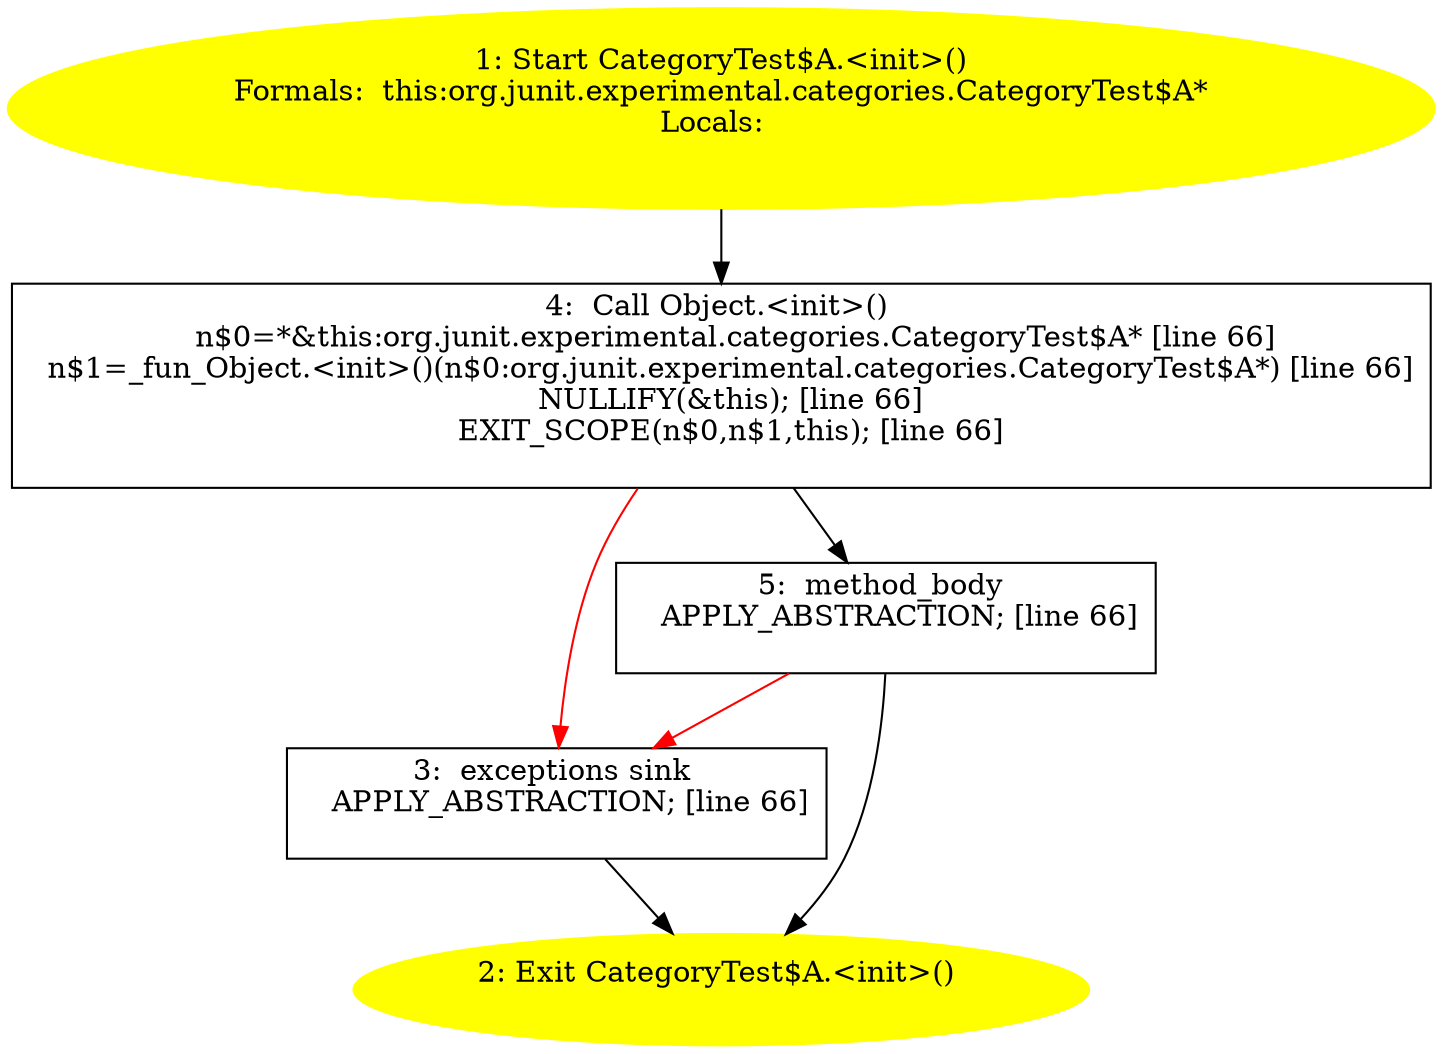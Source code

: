 /* @generated */
digraph cfg {
"org.junit.experimental.categories.CategoryTest$A.<init>().40bb87d85f3f3f15ff9bf2e5a5852069_1" [label="1: Start CategoryTest$A.<init>()\nFormals:  this:org.junit.experimental.categories.CategoryTest$A*\nLocals:  \n  " color=yellow style=filled]
	

	 "org.junit.experimental.categories.CategoryTest$A.<init>().40bb87d85f3f3f15ff9bf2e5a5852069_1" -> "org.junit.experimental.categories.CategoryTest$A.<init>().40bb87d85f3f3f15ff9bf2e5a5852069_4" ;
"org.junit.experimental.categories.CategoryTest$A.<init>().40bb87d85f3f3f15ff9bf2e5a5852069_2" [label="2: Exit CategoryTest$A.<init>() \n  " color=yellow style=filled]
	

"org.junit.experimental.categories.CategoryTest$A.<init>().40bb87d85f3f3f15ff9bf2e5a5852069_3" [label="3:  exceptions sink \n   APPLY_ABSTRACTION; [line 66]\n " shape="box"]
	

	 "org.junit.experimental.categories.CategoryTest$A.<init>().40bb87d85f3f3f15ff9bf2e5a5852069_3" -> "org.junit.experimental.categories.CategoryTest$A.<init>().40bb87d85f3f3f15ff9bf2e5a5852069_2" ;
"org.junit.experimental.categories.CategoryTest$A.<init>().40bb87d85f3f3f15ff9bf2e5a5852069_4" [label="4:  Call Object.<init>() \n   n$0=*&this:org.junit.experimental.categories.CategoryTest$A* [line 66]\n  n$1=_fun_Object.<init>()(n$0:org.junit.experimental.categories.CategoryTest$A*) [line 66]\n  NULLIFY(&this); [line 66]\n  EXIT_SCOPE(n$0,n$1,this); [line 66]\n " shape="box"]
	

	 "org.junit.experimental.categories.CategoryTest$A.<init>().40bb87d85f3f3f15ff9bf2e5a5852069_4" -> "org.junit.experimental.categories.CategoryTest$A.<init>().40bb87d85f3f3f15ff9bf2e5a5852069_5" ;
	 "org.junit.experimental.categories.CategoryTest$A.<init>().40bb87d85f3f3f15ff9bf2e5a5852069_4" -> "org.junit.experimental.categories.CategoryTest$A.<init>().40bb87d85f3f3f15ff9bf2e5a5852069_3" [color="red" ];
"org.junit.experimental.categories.CategoryTest$A.<init>().40bb87d85f3f3f15ff9bf2e5a5852069_5" [label="5:  method_body \n   APPLY_ABSTRACTION; [line 66]\n " shape="box"]
	

	 "org.junit.experimental.categories.CategoryTest$A.<init>().40bb87d85f3f3f15ff9bf2e5a5852069_5" -> "org.junit.experimental.categories.CategoryTest$A.<init>().40bb87d85f3f3f15ff9bf2e5a5852069_2" ;
	 "org.junit.experimental.categories.CategoryTest$A.<init>().40bb87d85f3f3f15ff9bf2e5a5852069_5" -> "org.junit.experimental.categories.CategoryTest$A.<init>().40bb87d85f3f3f15ff9bf2e5a5852069_3" [color="red" ];
}
